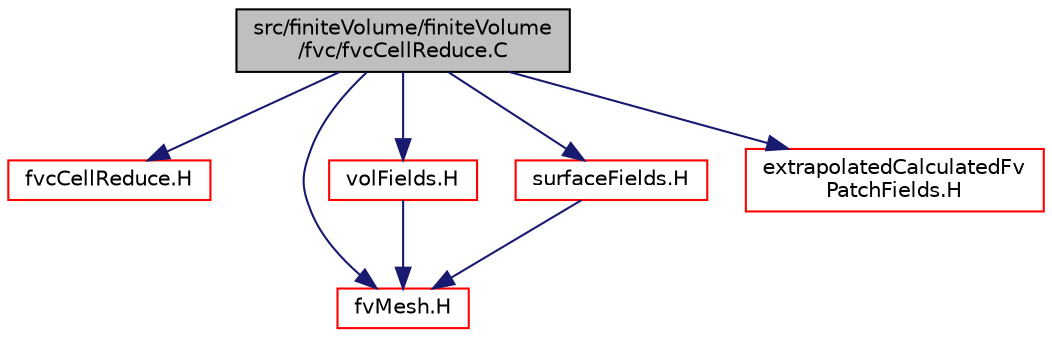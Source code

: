 digraph "src/finiteVolume/finiteVolume/fvc/fvcCellReduce.C"
{
  bgcolor="transparent";
  edge [fontname="Helvetica",fontsize="10",labelfontname="Helvetica",labelfontsize="10"];
  node [fontname="Helvetica",fontsize="10",shape=record];
  Node0 [label="src/finiteVolume/finiteVolume\l/fvc/fvcCellReduce.C",height=0.2,width=0.4,color="black", fillcolor="grey75", style="filled", fontcolor="black"];
  Node0 -> Node1 [color="midnightblue",fontsize="10",style="solid",fontname="Helvetica"];
  Node1 [label="fvcCellReduce.H",height=0.2,width=0.4,color="red",URL="$a03104.html",tooltip="Construct a volume field from a surface field using a combine operator. "];
  Node0 -> Node75 [color="midnightblue",fontsize="10",style="solid",fontname="Helvetica"];
  Node75 [label="fvMesh.H",height=0.2,width=0.4,color="red",URL="$a03719.html"];
  Node0 -> Node284 [color="midnightblue",fontsize="10",style="solid",fontname="Helvetica"];
  Node284 [label="volFields.H",height=0.2,width=0.4,color="red",URL="$a02912.html"];
  Node284 -> Node75 [color="midnightblue",fontsize="10",style="solid",fontname="Helvetica"];
  Node0 -> Node317 [color="midnightblue",fontsize="10",style="solid",fontname="Helvetica"];
  Node317 [label="surfaceFields.H",height=0.2,width=0.4,color="red",URL="$a02897.html",tooltip="Foam::surfaceFields. "];
  Node317 -> Node75 [color="midnightblue",fontsize="10",style="solid",fontname="Helvetica"];
  Node0 -> Node324 [color="midnightblue",fontsize="10",style="solid",fontname="Helvetica"];
  Node324 [label="extrapolatedCalculatedFv\lPatchFields.H",height=0.2,width=0.4,color="red",URL="$a01589.html"];
}
